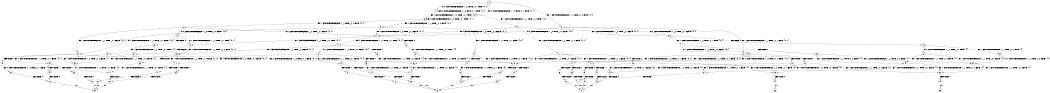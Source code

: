 digraph BCG {
size = "7, 10.5";
center = TRUE;
node [shape = circle];
0 [peripheries = 2];
0 -> 1 [label = "EX !0 !ATOMIC_EXCH_BRANCH (1, +0, TRUE, +0, 1, TRUE) !{0, 1}"];
0 -> 2 [label = "EX !1 !ATOMIC_EXCH_BRANCH (1, +1, TRUE, +0, 2, TRUE) !{0, 1}"];
0 -> 3 [label = "EX !0 !ATOMIC_EXCH_BRANCH (1, +0, TRUE, +0, 1, TRUE) !{0, 1}"];
1 -> 1 [label = "EX !0 !ATOMIC_EXCH_BRANCH (1, +0, TRUE, +0, 1, TRUE) !{0, 1}"];
1 -> 4 [label = "EX !1 !ATOMIC_EXCH_BRANCH (1, +1, TRUE, +0, 2, TRUE) !{0, 1}"];
1 -> 3 [label = "EX !0 !ATOMIC_EXCH_BRANCH (1, +0, TRUE, +0, 1, TRUE) !{0, 1}"];
2 -> 5 [label = "EX !1 !ATOMIC_EXCH_BRANCH (1, +1, TRUE, +0, 1, FALSE) !{0, 1}"];
2 -> 6 [label = "EX !0 !ATOMIC_EXCH_BRANCH (1, +0, TRUE, +0, 1, FALSE) !{0, 1}"];
2 -> 7 [label = "EX !0 !ATOMIC_EXCH_BRANCH (1, +0, TRUE, +0, 1, FALSE) !{0, 1}"];
3 -> 8 [label = "EX !1 !ATOMIC_EXCH_BRANCH (1, +1, TRUE, +0, 2, TRUE) !{0, 1}"];
3 -> 3 [label = "EX !0 !ATOMIC_EXCH_BRANCH (1, +0, TRUE, +0, 1, TRUE) !{0, 1}"];
3 -> 9 [label = "EX !1 !ATOMIC_EXCH_BRANCH (1, +1, TRUE, +0, 2, TRUE) !{0, 1}"];
4 -> 6 [label = "EX !0 !ATOMIC_EXCH_BRANCH (1, +0, TRUE, +0, 1, FALSE) !{0, 1}"];
4 -> 10 [label = "EX !1 !ATOMIC_EXCH_BRANCH (1, +1, TRUE, +0, 1, FALSE) !{0, 1}"];
4 -> 7 [label = "EX !0 !ATOMIC_EXCH_BRANCH (1, +0, TRUE, +0, 1, FALSE) !{0, 1}"];
5 -> 11 [label = "EX !0 !ATOMIC_EXCH_BRANCH (1, +0, TRUE, +0, 1, FALSE) !{0, 1}"];
5 -> 12 [label = "TERMINATE !1"];
5 -> 13 [label = "EX !0 !ATOMIC_EXCH_BRANCH (1, +0, TRUE, +0, 1, FALSE) !{0, 1}"];
6 -> 14 [label = "EX !1 !ATOMIC_EXCH_BRANCH (1, +1, TRUE, +0, 1, TRUE) !{0, 1}"];
6 -> 15 [label = "TERMINATE !0"];
7 -> 16 [label = "EX !1 !ATOMIC_EXCH_BRANCH (1, +1, TRUE, +0, 1, TRUE) !{0, 1}"];
7 -> 17 [label = "EX !1 !ATOMIC_EXCH_BRANCH (1, +1, TRUE, +0, 1, TRUE) !{0, 1}"];
7 -> 18 [label = "TERMINATE !0"];
8 -> 19 [label = "EX !0 !ATOMIC_EXCH_BRANCH (1, +0, TRUE, +0, 1, FALSE) !{0, 1}"];
8 -> 20 [label = "EX !1 !ATOMIC_EXCH_BRANCH (1, +1, TRUE, +0, 1, FALSE) !{0, 1}"];
8 -> 7 [label = "EX !0 !ATOMIC_EXCH_BRANCH (1, +0, TRUE, +0, 1, FALSE) !{0, 1}"];
9 -> 20 [label = "EX !1 !ATOMIC_EXCH_BRANCH (1, +1, TRUE, +0, 1, FALSE) !{0, 1}"];
9 -> 7 [label = "EX !0 !ATOMIC_EXCH_BRANCH (1, +0, TRUE, +0, 1, FALSE) !{0, 1}"];
9 -> 21 [label = "EX !1 !ATOMIC_EXCH_BRANCH (1, +1, TRUE, +0, 1, FALSE) !{0, 1}"];
10 -> 11 [label = "EX !0 !ATOMIC_EXCH_BRANCH (1, +0, TRUE, +0, 1, FALSE) !{0, 1}"];
10 -> 22 [label = "TERMINATE !1"];
10 -> 13 [label = "EX !0 !ATOMIC_EXCH_BRANCH (1, +0, TRUE, +0, 1, FALSE) !{0, 1}"];
11 -> 23 [label = "TERMINATE !0"];
11 -> 24 [label = "TERMINATE !1"];
12 -> 25 [label = "EX !0 !ATOMIC_EXCH_BRANCH (1, +0, TRUE, +0, 1, FALSE) !{0}"];
12 -> 26 [label = "EX !0 !ATOMIC_EXCH_BRANCH (1, +0, TRUE, +0, 1, FALSE) !{0}"];
13 -> 27 [label = "TERMINATE !0"];
13 -> 28 [label = "TERMINATE !1"];
14 -> 29 [label = "EX !1 !ATOMIC_EXCH_BRANCH (1, +1, TRUE, +0, 2, FALSE) !{0, 1}"];
14 -> 30 [label = "TERMINATE !0"];
15 -> 31 [label = "EX !1 !ATOMIC_EXCH_BRANCH (1, +1, TRUE, +0, 1, TRUE) !{1}"];
15 -> 32 [label = "EX !1 !ATOMIC_EXCH_BRANCH (1, +1, TRUE, +0, 1, TRUE) !{1}"];
16 -> 33 [label = "EX !1 !ATOMIC_EXCH_BRANCH (1, +1, TRUE, +0, 2, FALSE) !{0, 1}"];
16 -> 34 [label = "TERMINATE !0"];
17 -> 33 [label = "EX !1 !ATOMIC_EXCH_BRANCH (1, +1, TRUE, +0, 2, FALSE) !{0, 1}"];
17 -> 35 [label = "EX !1 !ATOMIC_EXCH_BRANCH (1, +1, TRUE, +0, 2, FALSE) !{0, 1}"];
17 -> 36 [label = "TERMINATE !0"];
18 -> 37 [label = "EX !1 !ATOMIC_EXCH_BRANCH (1, +1, TRUE, +0, 1, TRUE) !{1}"];
19 -> 16 [label = "EX !1 !ATOMIC_EXCH_BRANCH (1, +1, TRUE, +0, 1, TRUE) !{0, 1}"];
19 -> 38 [label = "TERMINATE !0"];
20 -> 39 [label = "EX !0 !ATOMIC_EXCH_BRANCH (1, +0, TRUE, +0, 1, FALSE) !{0, 1}"];
20 -> 40 [label = "TERMINATE !1"];
20 -> 13 [label = "EX !0 !ATOMIC_EXCH_BRANCH (1, +0, TRUE, +0, 1, FALSE) !{0, 1}"];
21 -> 13 [label = "EX !0 !ATOMIC_EXCH_BRANCH (1, +0, TRUE, +0, 1, FALSE) !{0, 1}"];
21 -> 41 [label = "TERMINATE !1"];
22 -> 25 [label = "EX !0 !ATOMIC_EXCH_BRANCH (1, +0, TRUE, +0, 1, FALSE) !{0}"];
22 -> 26 [label = "EX !0 !ATOMIC_EXCH_BRANCH (1, +0, TRUE, +0, 1, FALSE) !{0}"];
23 -> 42 [label = "TERMINATE !1"];
24 -> 43 [label = "TERMINATE !0"];
25 -> 43 [label = "TERMINATE !0"];
26 -> 44 [label = "TERMINATE !0"];
27 -> 45 [label = "TERMINATE !1"];
28 -> 46 [label = "TERMINATE !0"];
29 -> 47 [label = "EX !1 !ATOMIC_EXCH_BRANCH (1, +1, TRUE, +0, 1, FALSE) !{0, 1}"];
29 -> 48 [label = "TERMINATE !0"];
30 -> 49 [label = "EX !1 !ATOMIC_EXCH_BRANCH (1, +1, TRUE, +0, 2, FALSE) !{1}"];
30 -> 50 [label = "EX !1 !ATOMIC_EXCH_BRANCH (1, +1, TRUE, +0, 2, FALSE) !{1}"];
31 -> 49 [label = "EX !1 !ATOMIC_EXCH_BRANCH (1, +1, TRUE, +0, 2, FALSE) !{1}"];
31 -> 50 [label = "EX !1 !ATOMIC_EXCH_BRANCH (1, +1, TRUE, +0, 2, FALSE) !{1}"];
32 -> 50 [label = "EX !1 !ATOMIC_EXCH_BRANCH (1, +1, TRUE, +0, 2, FALSE) !{1}"];
33 -> 51 [label = "EX !1 !ATOMIC_EXCH_BRANCH (1, +1, TRUE, +0, 1, FALSE) !{0, 1}"];
33 -> 52 [label = "TERMINATE !0"];
34 -> 53 [label = "EX !1 !ATOMIC_EXCH_BRANCH (1, +1, TRUE, +0, 2, FALSE) !{1}"];
35 -> 51 [label = "EX !1 !ATOMIC_EXCH_BRANCH (1, +1, TRUE, +0, 1, FALSE) !{0, 1}"];
35 -> 54 [label = "EX !1 !ATOMIC_EXCH_BRANCH (1, +1, TRUE, +0, 1, FALSE) !{0, 1}"];
35 -> 55 [label = "TERMINATE !0"];
36 -> 56 [label = "EX !1 !ATOMIC_EXCH_BRANCH (1, +1, TRUE, +0, 2, FALSE) !{1}"];
37 -> 56 [label = "EX !1 !ATOMIC_EXCH_BRANCH (1, +1, TRUE, +0, 2, FALSE) !{1}"];
38 -> 57 [label = "EX !1 !ATOMIC_EXCH_BRANCH (1, +1, TRUE, +0, 1, TRUE) !{1}"];
39 -> 58 [label = "TERMINATE !0"];
39 -> 59 [label = "TERMINATE !1"];
40 -> 60 [label = "EX !0 !ATOMIC_EXCH_BRANCH (1, +0, TRUE, +0, 1, FALSE) !{0}"];
41 -> 61 [label = "EX !0 !ATOMIC_EXCH_BRANCH (1, +0, TRUE, +0, 1, FALSE) !{0}"];
42 -> 62 [label = "exit"];
43 -> 62 [label = "exit"];
44 -> 63 [label = "exit"];
45 -> 64 [label = "exit"];
46 -> 64 [label = "exit"];
47 -> 65 [label = "TERMINATE !0"];
47 -> 66 [label = "TERMINATE !1"];
48 -> 67 [label = "EX !1 !ATOMIC_EXCH_BRANCH (1, +1, TRUE, +0, 1, FALSE) !{1}"];
48 -> 68 [label = "EX !1 !ATOMIC_EXCH_BRANCH (1, +1, TRUE, +0, 1, FALSE) !{1}"];
49 -> 67 [label = "EX !1 !ATOMIC_EXCH_BRANCH (1, +1, TRUE, +0, 1, FALSE) !{1}"];
49 -> 68 [label = "EX !1 !ATOMIC_EXCH_BRANCH (1, +1, TRUE, +0, 1, FALSE) !{1}"];
50 -> 68 [label = "EX !1 !ATOMIC_EXCH_BRANCH (1, +1, TRUE, +0, 1, FALSE) !{1}"];
51 -> 69 [label = "TERMINATE !0"];
51 -> 70 [label = "TERMINATE !1"];
52 -> 71 [label = "EX !1 !ATOMIC_EXCH_BRANCH (1, +1, TRUE, +0, 1, FALSE) !{1}"];
53 -> 71 [label = "EX !1 !ATOMIC_EXCH_BRANCH (1, +1, TRUE, +0, 1, FALSE) !{1}"];
54 -> 72 [label = "TERMINATE !0"];
54 -> 73 [label = "TERMINATE !1"];
55 -> 74 [label = "EX !1 !ATOMIC_EXCH_BRANCH (1, +1, TRUE, +0, 1, FALSE) !{1}"];
56 -> 74 [label = "EX !1 !ATOMIC_EXCH_BRANCH (1, +1, TRUE, +0, 1, FALSE) !{1}"];
57 -> 53 [label = "EX !1 !ATOMIC_EXCH_BRANCH (1, +1, TRUE, +0, 2, FALSE) !{1}"];
58 -> 75 [label = "TERMINATE !1"];
59 -> 76 [label = "TERMINATE !0"];
60 -> 76 [label = "TERMINATE !0"];
61 -> 46 [label = "TERMINATE !0"];
65 -> 77 [label = "TERMINATE !1"];
66 -> 78 [label = "TERMINATE !0"];
67 -> 77 [label = "TERMINATE !1"];
68 -> 79 [label = "TERMINATE !1"];
69 -> 80 [label = "TERMINATE !1"];
70 -> 81 [label = "TERMINATE !0"];
71 -> 80 [label = "TERMINATE !1"];
72 -> 82 [label = "TERMINATE !1"];
73 -> 83 [label = "TERMINATE !0"];
74 -> 82 [label = "TERMINATE !1"];
75 -> 84 [label = "exit"];
76 -> 84 [label = "exit"];
77 -> 62 [label = "exit"];
78 -> 62 [label = "exit"];
79 -> 85 [label = "exit"];
80 -> 84 [label = "exit"];
81 -> 84 [label = "exit"];
82 -> 64 [label = "exit"];
83 -> 64 [label = "exit"];
}
